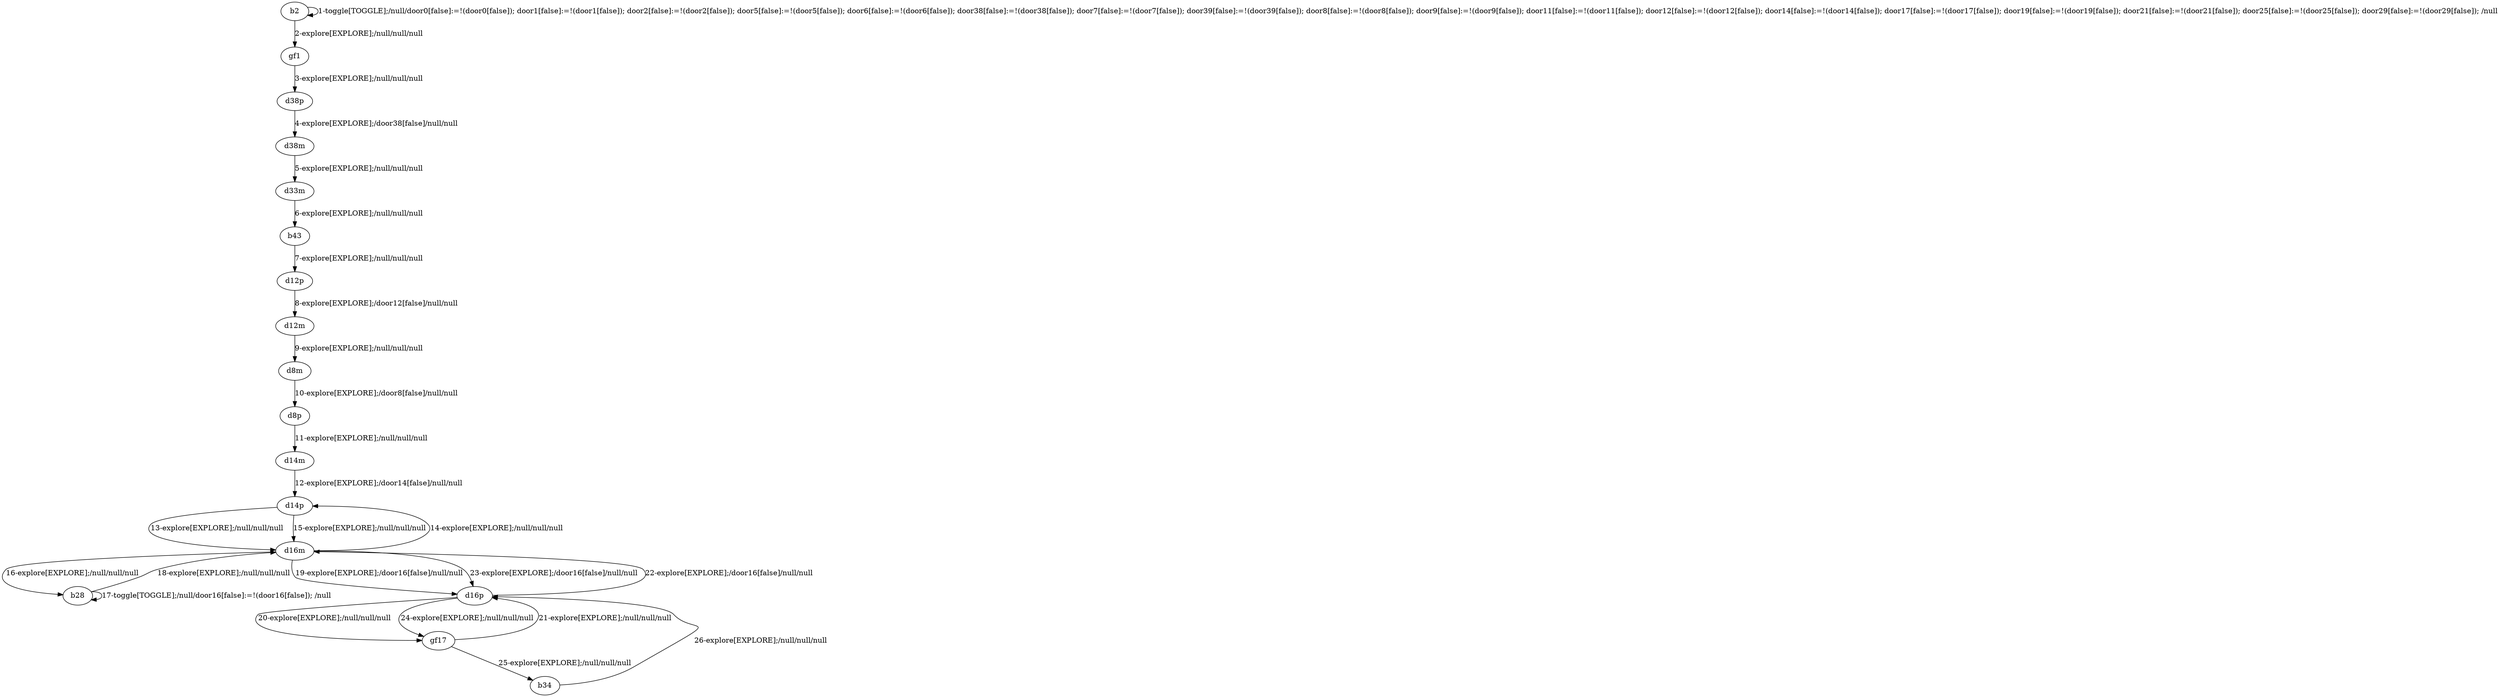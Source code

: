 # Total number of goals covered by this test: 1
# b34 --> d16p

digraph g {
"b2" -> "b2" [label = "1-toggle[TOGGLE];/null/door0[false]:=!(door0[false]); door1[false]:=!(door1[false]); door2[false]:=!(door2[false]); door5[false]:=!(door5[false]); door6[false]:=!(door6[false]); door38[false]:=!(door38[false]); door7[false]:=!(door7[false]); door39[false]:=!(door39[false]); door8[false]:=!(door8[false]); door9[false]:=!(door9[false]); door11[false]:=!(door11[false]); door12[false]:=!(door12[false]); door14[false]:=!(door14[false]); door17[false]:=!(door17[false]); door19[false]:=!(door19[false]); door21[false]:=!(door21[false]); door25[false]:=!(door25[false]); door29[false]:=!(door29[false]); /null"];
"b2" -> "gf1" [label = "2-explore[EXPLORE];/null/null/null"];
"gf1" -> "d38p" [label = "3-explore[EXPLORE];/null/null/null"];
"d38p" -> "d38m" [label = "4-explore[EXPLORE];/door38[false]/null/null"];
"d38m" -> "d33m" [label = "5-explore[EXPLORE];/null/null/null"];
"d33m" -> "b43" [label = "6-explore[EXPLORE];/null/null/null"];
"b43" -> "d12p" [label = "7-explore[EXPLORE];/null/null/null"];
"d12p" -> "d12m" [label = "8-explore[EXPLORE];/door12[false]/null/null"];
"d12m" -> "d8m" [label = "9-explore[EXPLORE];/null/null/null"];
"d8m" -> "d8p" [label = "10-explore[EXPLORE];/door8[false]/null/null"];
"d8p" -> "d14m" [label = "11-explore[EXPLORE];/null/null/null"];
"d14m" -> "d14p" [label = "12-explore[EXPLORE];/door14[false]/null/null"];
"d14p" -> "d16m" [label = "13-explore[EXPLORE];/null/null/null"];
"d16m" -> "d14p" [label = "14-explore[EXPLORE];/null/null/null"];
"d14p" -> "d16m" [label = "15-explore[EXPLORE];/null/null/null"];
"d16m" -> "b28" [label = "16-explore[EXPLORE];/null/null/null"];
"b28" -> "b28" [label = "17-toggle[TOGGLE];/null/door16[false]:=!(door16[false]); /null"];
"b28" -> "d16m" [label = "18-explore[EXPLORE];/null/null/null"];
"d16m" -> "d16p" [label = "19-explore[EXPLORE];/door16[false]/null/null"];
"d16p" -> "gf17" [label = "20-explore[EXPLORE];/null/null/null"];
"gf17" -> "d16p" [label = "21-explore[EXPLORE];/null/null/null"];
"d16p" -> "d16m" [label = "22-explore[EXPLORE];/door16[false]/null/null"];
"d16m" -> "d16p" [label = "23-explore[EXPLORE];/door16[false]/null/null"];
"d16p" -> "gf17" [label = "24-explore[EXPLORE];/null/null/null"];
"gf17" -> "b34" [label = "25-explore[EXPLORE];/null/null/null"];
"b34" -> "d16p" [label = "26-explore[EXPLORE];/null/null/null"];
}